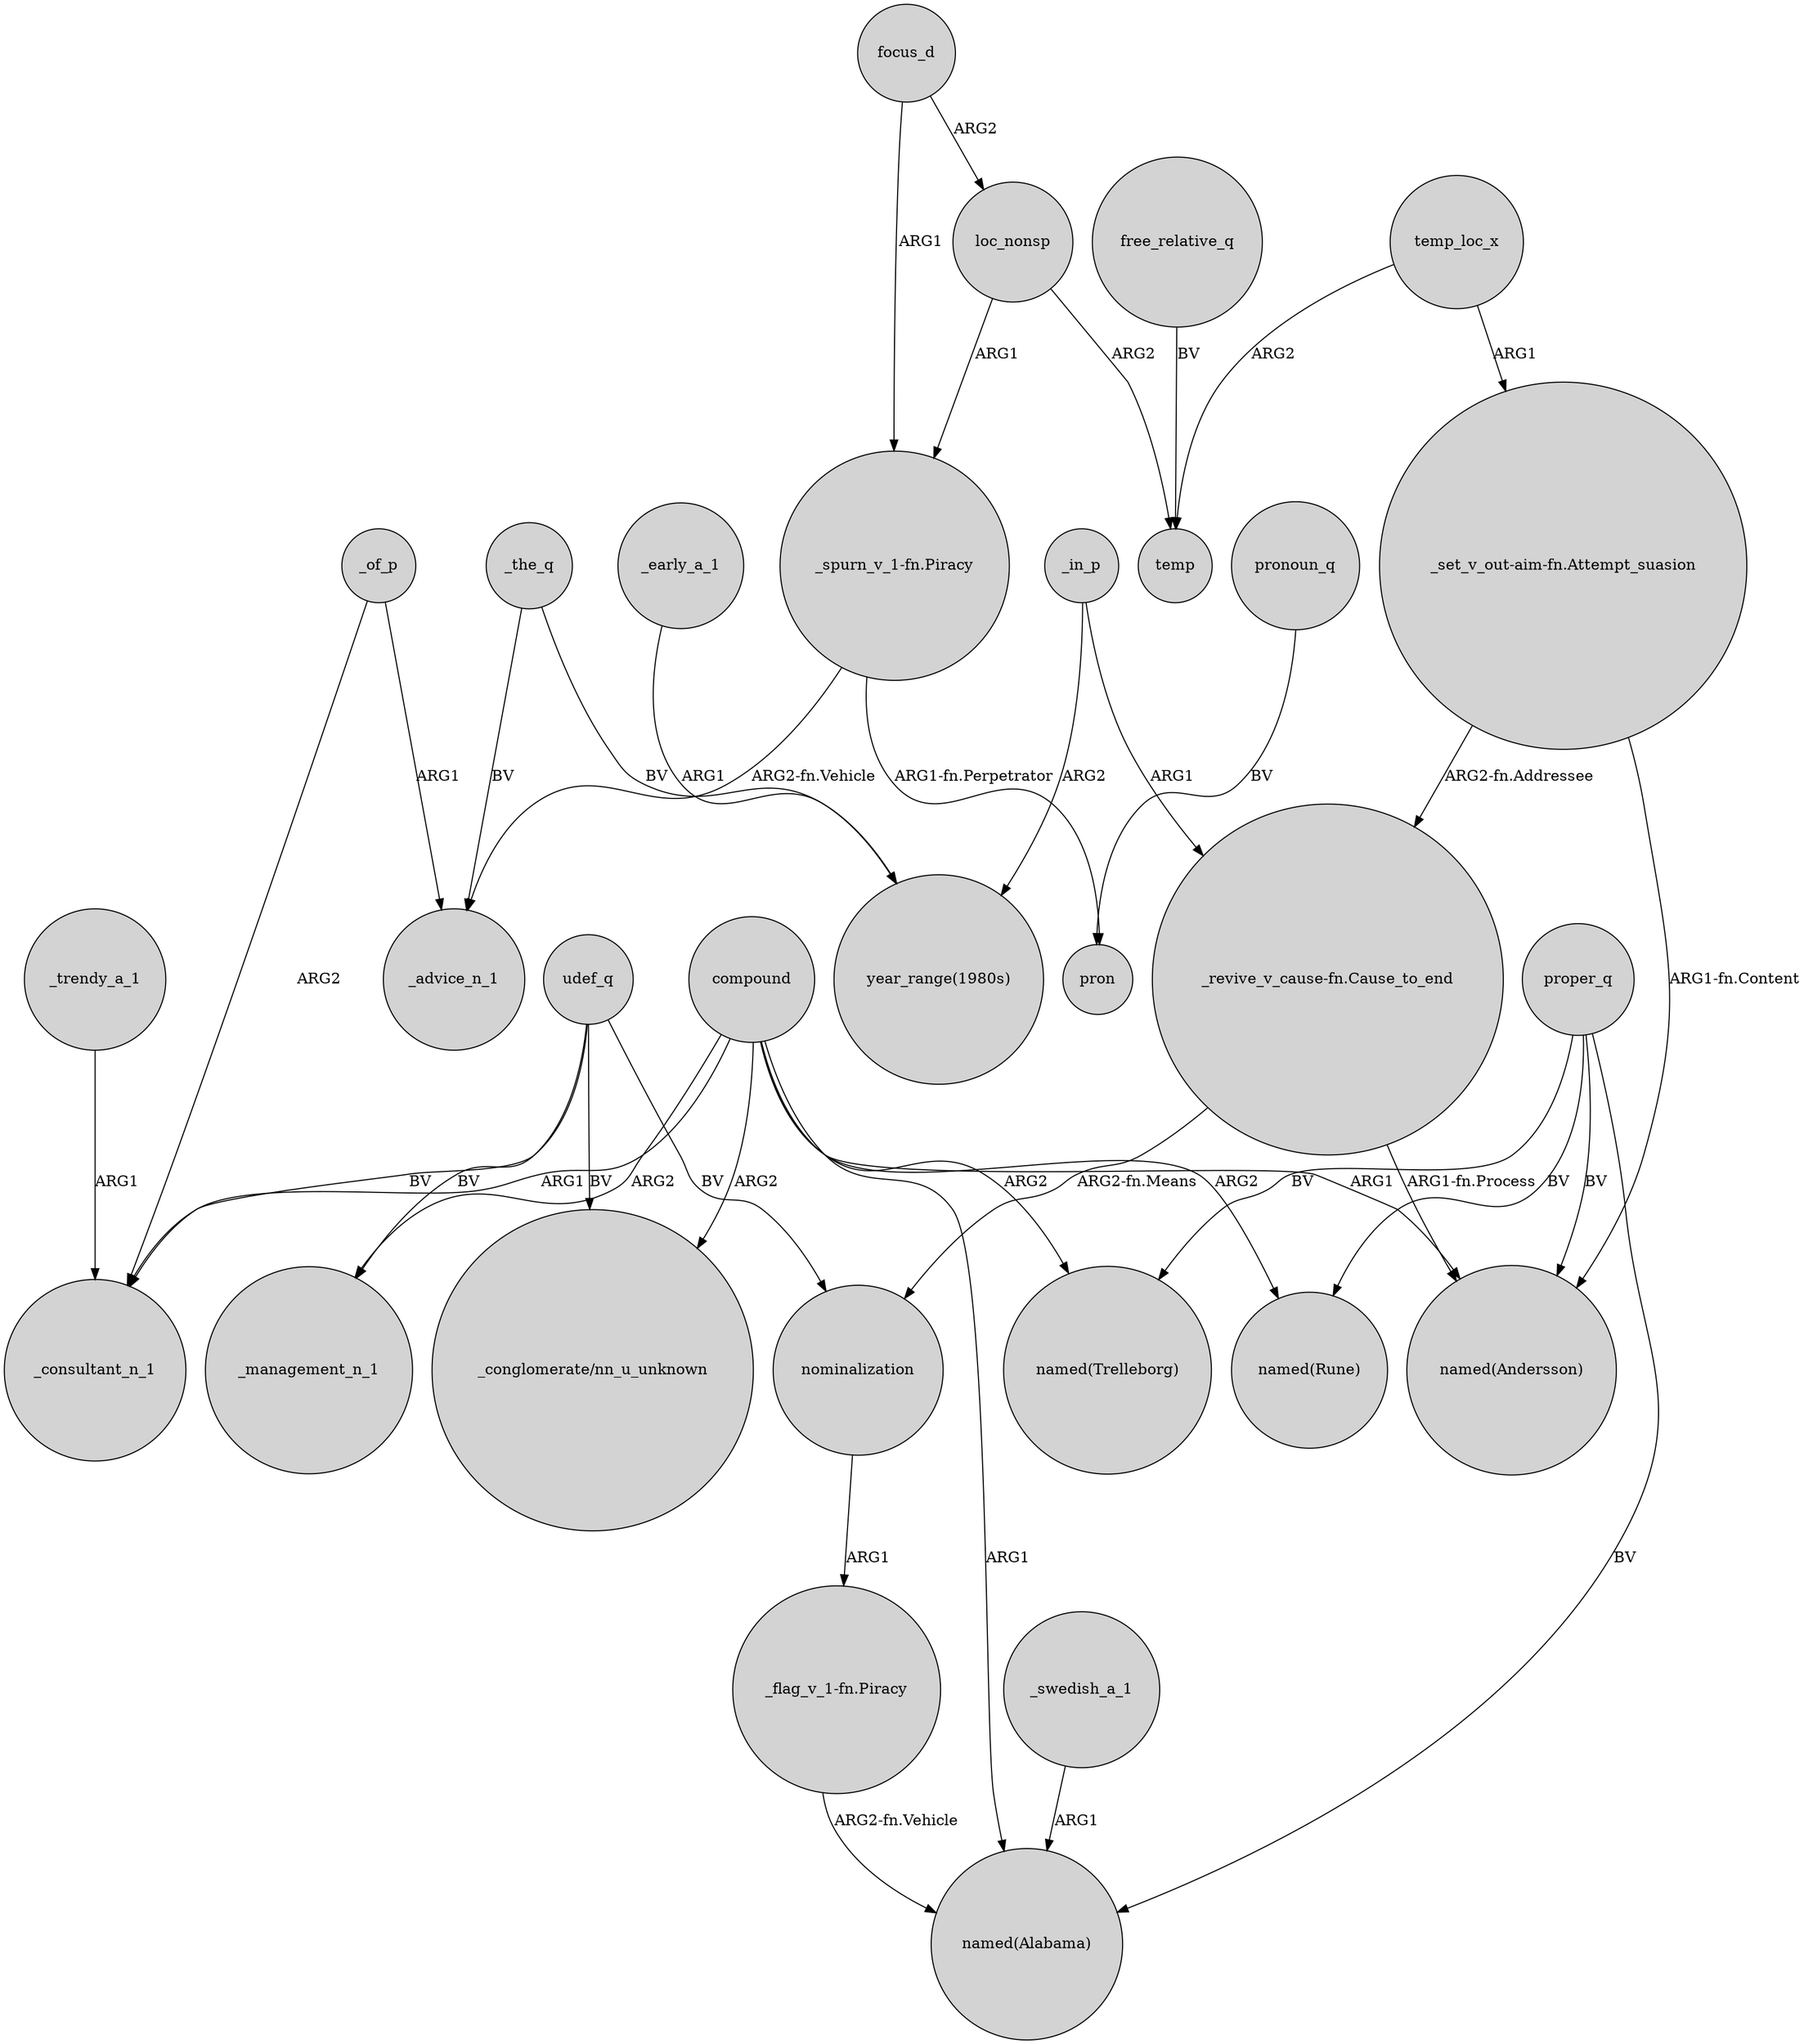 digraph {
	node [shape=circle style=filled]
	"_spurn_v_1-fn.Piracy" -> _advice_n_1 [label="ARG2-fn.Vehicle"]
	compound -> "named(Rune)" [label=ARG2]
	proper_q -> "named(Trelleborg)" [label=BV]
	_of_p -> _advice_n_1 [label=ARG1]
	compound -> "named(Andersson)" [label=ARG1]
	_in_p -> "year_range(1980s)" [label=ARG2]
	temp_loc_x -> temp [label=ARG2]
	udef_q -> nominalization [label=BV]
	compound -> _consultant_n_1 [label=ARG1]
	proper_q -> "named(Rune)" [label=BV]
	_trendy_a_1 -> _consultant_n_1 [label=ARG1]
	_the_q -> _advice_n_1 [label=BV]
	_early_a_1 -> "year_range(1980s)" [label=ARG1]
	"_revive_v_cause-fn.Cause_to_end" -> "named(Andersson)" [label="ARG1-fn.Process"]
	focus_d -> loc_nonsp [label=ARG2]
	"_set_v_out-aim-fn.Attempt_suasion" -> "named(Andersson)" [label="ARG1-fn.Content"]
	compound -> _management_n_1 [label=ARG2]
	loc_nonsp -> temp [label=ARG2]
	udef_q -> _management_n_1 [label=BV]
	_the_q -> "year_range(1980s)" [label=BV]
	pronoun_q -> pron [label=BV]
	compound -> "_conglomerate/nn_u_unknown" [label=ARG2]
	proper_q -> "named(Alabama)" [label=BV]
	compound -> "named(Alabama)" [label=ARG1]
	"_flag_v_1-fn.Piracy" -> "named(Alabama)" [label="ARG2-fn.Vehicle"]
	udef_q -> "_conglomerate/nn_u_unknown" [label=BV]
	_swedish_a_1 -> "named(Alabama)" [label=ARG1]
	proper_q -> "named(Andersson)" [label=BV]
	"_spurn_v_1-fn.Piracy" -> pron [label="ARG1-fn.Perpetrator"]
	free_relative_q -> temp [label=BV]
	nominalization -> "_flag_v_1-fn.Piracy" [label=ARG1]
	_of_p -> _consultant_n_1 [label=ARG2]
	temp_loc_x -> "_set_v_out-aim-fn.Attempt_suasion" [label=ARG1]
	_in_p -> "_revive_v_cause-fn.Cause_to_end" [label=ARG1]
	loc_nonsp -> "_spurn_v_1-fn.Piracy" [label=ARG1]
	compound -> "named(Trelleborg)" [label=ARG2]
	"_set_v_out-aim-fn.Attempt_suasion" -> "_revive_v_cause-fn.Cause_to_end" [label="ARG2-fn.Addressee"]
	focus_d -> "_spurn_v_1-fn.Piracy" [label=ARG1]
	"_revive_v_cause-fn.Cause_to_end" -> nominalization [label="ARG2-fn.Means"]
	udef_q -> _consultant_n_1 [label=BV]
}
